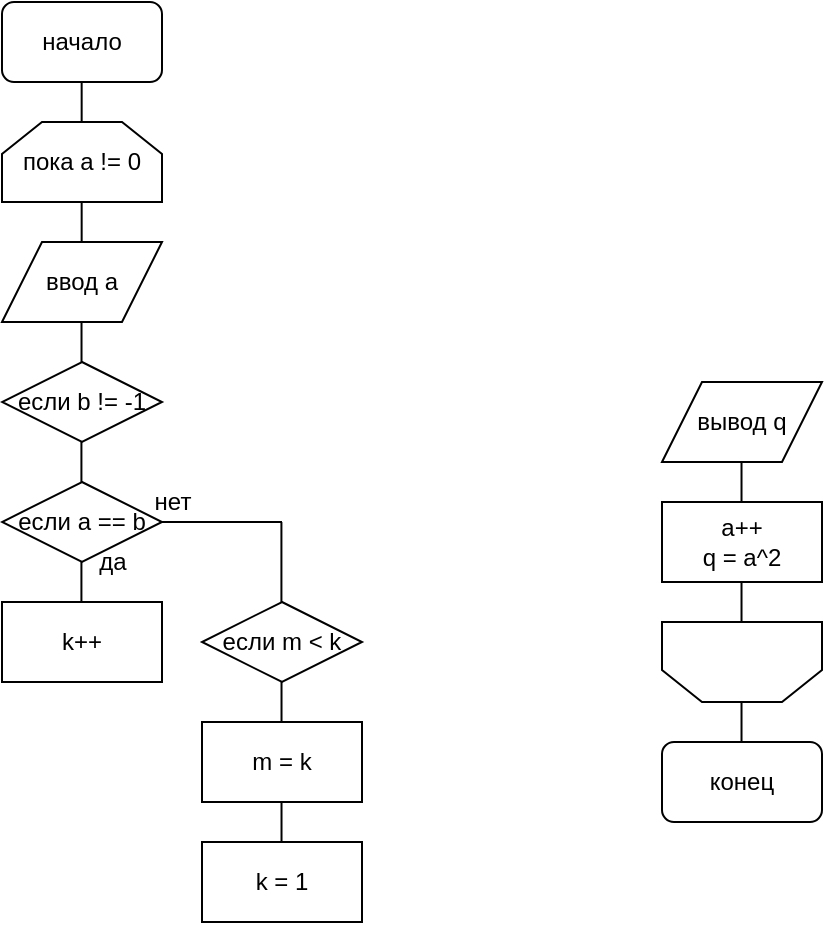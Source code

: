 <mxfile version="14.8.3" type="github">
  <diagram id="jxAJT3Dp_lEYtX4IT00w" name="Page-1">
    <mxGraphModel dx="1173" dy="682" grid="1" gridSize="10" guides="1" tooltips="1" connect="1" arrows="1" fold="1" page="1" pageScale="1" pageWidth="827" pageHeight="1169" math="0" shadow="0">
      <root>
        <mxCell id="0" />
        <mxCell id="1" parent="0" />
        <mxCell id="q-B6tYfIVw1v354TyaNC-1" value="начало" style="rounded=1;whiteSpace=wrap;html=1;" parent="1" vertex="1">
          <mxGeometry x="160" y="10" width="80" height="40" as="geometry" />
        </mxCell>
        <mxCell id="q-B6tYfIVw1v354TyaNC-2" value="ввод a" style="shape=parallelogram;perimeter=parallelogramPerimeter;whiteSpace=wrap;html=1;fixedSize=1;" parent="1" vertex="1">
          <mxGeometry x="160" y="130" width="80" height="40" as="geometry" />
        </mxCell>
        <mxCell id="q-B6tYfIVw1v354TyaNC-3" value="" style="endArrow=none;html=1;" parent="1" edge="1">
          <mxGeometry width="50" height="50" relative="1" as="geometry">
            <mxPoint x="199.83" y="70" as="sourcePoint" />
            <mxPoint x="199.83" y="50" as="targetPoint" />
            <Array as="points">
              <mxPoint x="199.83" y="60" />
            </Array>
          </mxGeometry>
        </mxCell>
        <mxCell id="q-B6tYfIVw1v354TyaNC-4" value="" style="endArrow=none;html=1;" parent="1" edge="1">
          <mxGeometry width="50" height="50" relative="1" as="geometry">
            <mxPoint x="199.83" y="130" as="sourcePoint" />
            <mxPoint x="199.83" y="110" as="targetPoint" />
            <Array as="points">
              <mxPoint x="199.83" y="120" />
            </Array>
          </mxGeometry>
        </mxCell>
        <mxCell id="q-B6tYfIVw1v354TyaNC-19" value="конец" style="rounded=1;whiteSpace=wrap;html=1;" parent="1" vertex="1">
          <mxGeometry x="490" y="380" width="80" height="40" as="geometry" />
        </mxCell>
        <mxCell id="q-B6tYfIVw1v354TyaNC-56" value="" style="endArrow=none;html=1;" parent="1" edge="1">
          <mxGeometry width="50" height="50" relative="1" as="geometry">
            <mxPoint x="529.76" y="380" as="sourcePoint" />
            <mxPoint x="529.76" y="360" as="targetPoint" />
          </mxGeometry>
        </mxCell>
        <mxCell id="as-uDfVPaRtVAODGeOcq-2" value="пока a != 0" style="shape=loopLimit;whiteSpace=wrap;html=1;size=20;" parent="1" vertex="1">
          <mxGeometry x="160" y="70" width="80" height="40" as="geometry" />
        </mxCell>
        <mxCell id="as-uDfVPaRtVAODGeOcq-3" value="a++&lt;br&gt;q = a^2" style="rounded=0;whiteSpace=wrap;html=1;" parent="1" vertex="1">
          <mxGeometry x="490" y="260" width="80" height="40" as="geometry" />
        </mxCell>
        <mxCell id="as-uDfVPaRtVAODGeOcq-4" value="вывод q" style="shape=parallelogram;perimeter=parallelogramPerimeter;whiteSpace=wrap;html=1;fixedSize=1;" parent="1" vertex="1">
          <mxGeometry x="490" y="200" width="80" height="40" as="geometry" />
        </mxCell>
        <mxCell id="as-uDfVPaRtVAODGeOcq-5" value="" style="endArrow=none;html=1;" parent="1" edge="1">
          <mxGeometry width="50" height="50" relative="1" as="geometry">
            <mxPoint x="199.76" y="190" as="sourcePoint" />
            <mxPoint x="199.76" y="170" as="targetPoint" />
            <Array as="points">
              <mxPoint x="199.76" y="180" />
            </Array>
          </mxGeometry>
        </mxCell>
        <mxCell id="as-uDfVPaRtVAODGeOcq-6" value="" style="endArrow=none;html=1;" parent="1" edge="1">
          <mxGeometry width="50" height="50" relative="1" as="geometry">
            <mxPoint x="529.76" y="260" as="sourcePoint" />
            <mxPoint x="529.76" y="240" as="targetPoint" />
            <Array as="points">
              <mxPoint x="529.76" y="250" />
            </Array>
          </mxGeometry>
        </mxCell>
        <mxCell id="as-uDfVPaRtVAODGeOcq-9" value="" style="shape=loopLimit;whiteSpace=wrap;html=1;size=20;rotation=-180;" parent="1" vertex="1">
          <mxGeometry x="490" y="320" width="80" height="40" as="geometry" />
        </mxCell>
        <mxCell id="as-uDfVPaRtVAODGeOcq-10" value="" style="endArrow=none;html=1;" parent="1" edge="1">
          <mxGeometry width="50" height="50" relative="1" as="geometry">
            <mxPoint x="529.76" y="320" as="sourcePoint" />
            <mxPoint x="529.76" y="300" as="targetPoint" />
          </mxGeometry>
        </mxCell>
        <mxCell id="0Lpr6tSooY7eldmH0HWz-1" value="если b != -1" style="rhombus;whiteSpace=wrap;html=1;" vertex="1" parent="1">
          <mxGeometry x="160" y="190" width="80" height="40" as="geometry" />
        </mxCell>
        <mxCell id="0Lpr6tSooY7eldmH0HWz-2" value="" style="endArrow=none;html=1;" edge="1" parent="1">
          <mxGeometry width="50" height="50" relative="1" as="geometry">
            <mxPoint x="199.71" y="250" as="sourcePoint" />
            <mxPoint x="199.71" y="230" as="targetPoint" />
            <Array as="points">
              <mxPoint x="199.71" y="240" />
            </Array>
          </mxGeometry>
        </mxCell>
        <mxCell id="0Lpr6tSooY7eldmH0HWz-3" value="если a == b" style="rhombus;whiteSpace=wrap;html=1;" vertex="1" parent="1">
          <mxGeometry x="160" y="250" width="80" height="40" as="geometry" />
        </mxCell>
        <mxCell id="0Lpr6tSooY7eldmH0HWz-4" value="" style="endArrow=none;html=1;" edge="1" parent="1">
          <mxGeometry width="50" height="50" relative="1" as="geometry">
            <mxPoint x="199.71" y="310" as="sourcePoint" />
            <mxPoint x="199.71" y="290" as="targetPoint" />
            <Array as="points">
              <mxPoint x="199.71" y="300" />
            </Array>
          </mxGeometry>
        </mxCell>
        <mxCell id="0Lpr6tSooY7eldmH0HWz-5" value="да" style="text;html=1;align=center;verticalAlign=middle;resizable=0;points=[];autosize=1;strokeColor=none;" vertex="1" parent="1">
          <mxGeometry x="200" y="280" width="30" height="20" as="geometry" />
        </mxCell>
        <mxCell id="0Lpr6tSooY7eldmH0HWz-6" value="нет" style="text;html=1;align=center;verticalAlign=middle;resizable=0;points=[];autosize=1;strokeColor=none;" vertex="1" parent="1">
          <mxGeometry x="230" y="250" width="30" height="20" as="geometry" />
        </mxCell>
        <mxCell id="0Lpr6tSooY7eldmH0HWz-7" value="" style="endArrow=none;html=1;" edge="1" parent="1">
          <mxGeometry width="50" height="50" relative="1" as="geometry">
            <mxPoint x="240" y="270" as="sourcePoint" />
            <mxPoint x="300" y="270" as="targetPoint" />
          </mxGeometry>
        </mxCell>
        <mxCell id="0Lpr6tSooY7eldmH0HWz-8" value="k++" style="rounded=0;whiteSpace=wrap;html=1;" vertex="1" parent="1">
          <mxGeometry x="160" y="310" width="80" height="40" as="geometry" />
        </mxCell>
        <mxCell id="0Lpr6tSooY7eldmH0HWz-9" value="если m &amp;lt; k" style="rhombus;whiteSpace=wrap;html=1;" vertex="1" parent="1">
          <mxGeometry x="260" y="310" width="80" height="40" as="geometry" />
        </mxCell>
        <mxCell id="0Lpr6tSooY7eldmH0HWz-10" value="" style="endArrow=none;html=1;" edge="1" parent="1">
          <mxGeometry width="50" height="50" relative="1" as="geometry">
            <mxPoint x="299.71" y="310" as="sourcePoint" />
            <mxPoint x="299.71" y="270" as="targetPoint" />
          </mxGeometry>
        </mxCell>
        <mxCell id="0Lpr6tSooY7eldmH0HWz-11" value="m = k" style="rounded=0;whiteSpace=wrap;html=1;" vertex="1" parent="1">
          <mxGeometry x="260" y="370" width="80" height="40" as="geometry" />
        </mxCell>
        <mxCell id="0Lpr6tSooY7eldmH0HWz-13" value="" style="endArrow=none;html=1;" edge="1" parent="1">
          <mxGeometry width="50" height="50" relative="1" as="geometry">
            <mxPoint x="299.76" y="370" as="sourcePoint" />
            <mxPoint x="299.76" y="350" as="targetPoint" />
            <Array as="points">
              <mxPoint x="299.76" y="360" />
            </Array>
          </mxGeometry>
        </mxCell>
        <mxCell id="0Lpr6tSooY7eldmH0HWz-14" value="k = 1" style="rounded=0;whiteSpace=wrap;html=1;" vertex="1" parent="1">
          <mxGeometry x="260" y="430" width="80" height="40" as="geometry" />
        </mxCell>
        <mxCell id="0Lpr6tSooY7eldmH0HWz-15" value="" style="endArrow=none;html=1;" edge="1" parent="1">
          <mxGeometry width="50" height="50" relative="1" as="geometry">
            <mxPoint x="299.76" y="430" as="sourcePoint" />
            <mxPoint x="299.76" y="410" as="targetPoint" />
            <Array as="points">
              <mxPoint x="299.76" y="420" />
            </Array>
          </mxGeometry>
        </mxCell>
      </root>
    </mxGraphModel>
  </diagram>
</mxfile>
